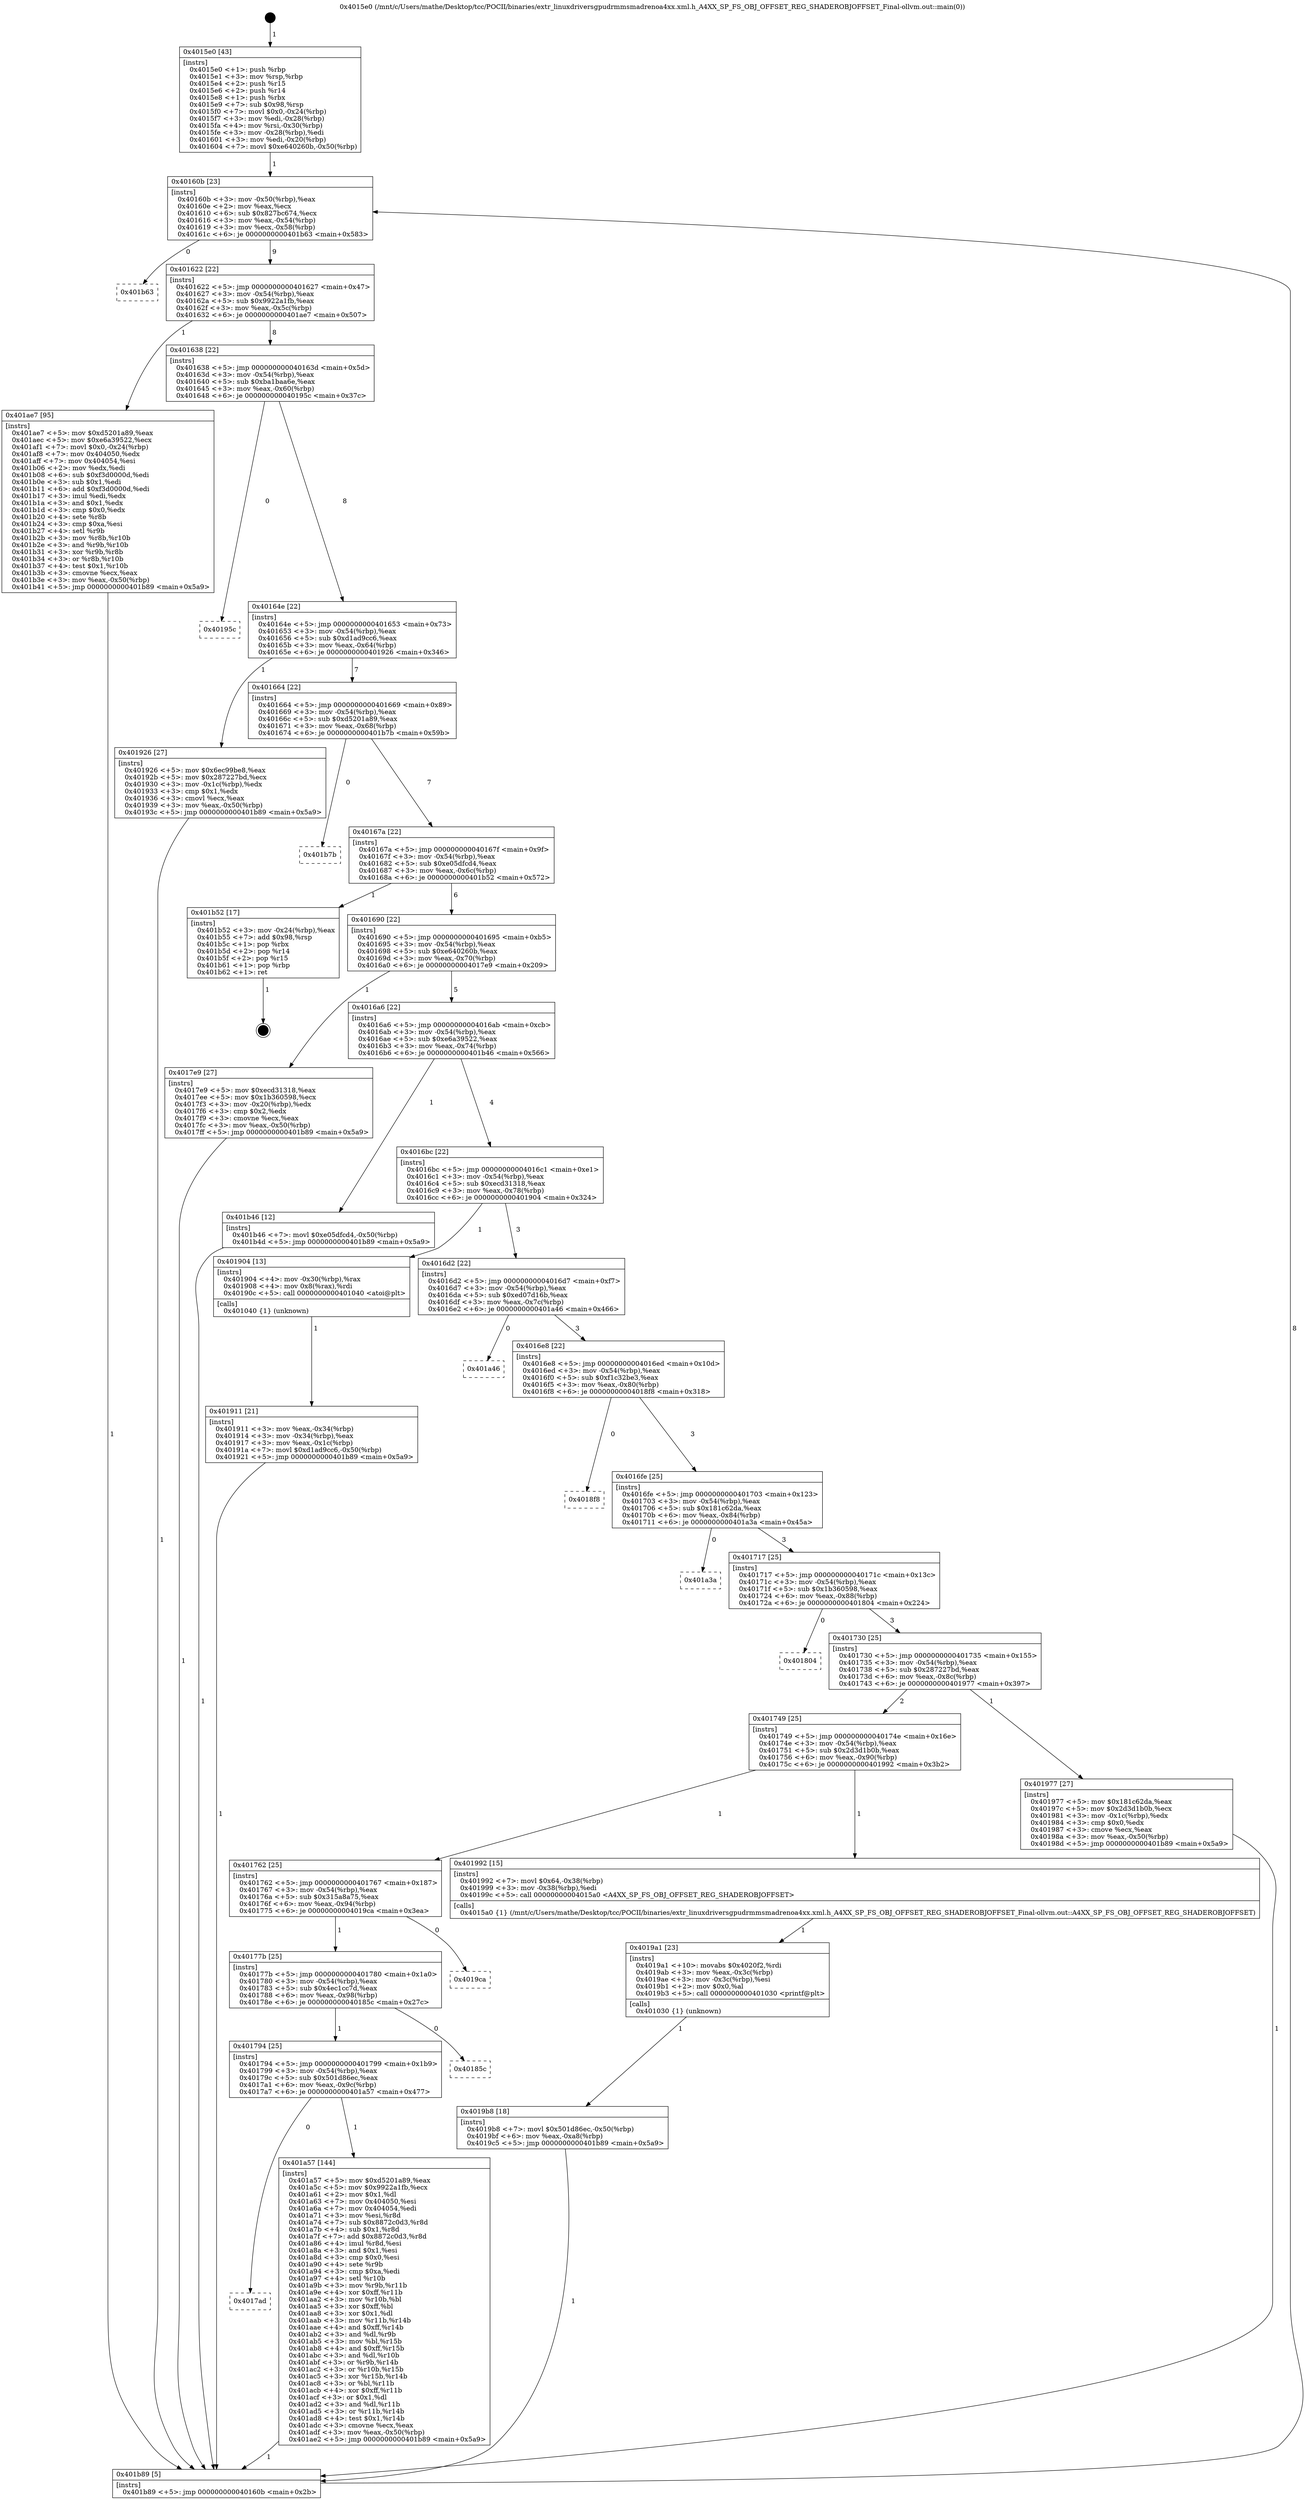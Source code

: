 digraph "0x4015e0" {
  label = "0x4015e0 (/mnt/c/Users/mathe/Desktop/tcc/POCII/binaries/extr_linuxdriversgpudrmmsmadrenoa4xx.xml.h_A4XX_SP_FS_OBJ_OFFSET_REG_SHADEROBJOFFSET_Final-ollvm.out::main(0))"
  labelloc = "t"
  node[shape=record]

  Entry [label="",width=0.3,height=0.3,shape=circle,fillcolor=black,style=filled]
  "0x40160b" [label="{
     0x40160b [23]\l
     | [instrs]\l
     &nbsp;&nbsp;0x40160b \<+3\>: mov -0x50(%rbp),%eax\l
     &nbsp;&nbsp;0x40160e \<+2\>: mov %eax,%ecx\l
     &nbsp;&nbsp;0x401610 \<+6\>: sub $0x827bc674,%ecx\l
     &nbsp;&nbsp;0x401616 \<+3\>: mov %eax,-0x54(%rbp)\l
     &nbsp;&nbsp;0x401619 \<+3\>: mov %ecx,-0x58(%rbp)\l
     &nbsp;&nbsp;0x40161c \<+6\>: je 0000000000401b63 \<main+0x583\>\l
  }"]
  "0x401b63" [label="{
     0x401b63\l
  }", style=dashed]
  "0x401622" [label="{
     0x401622 [22]\l
     | [instrs]\l
     &nbsp;&nbsp;0x401622 \<+5\>: jmp 0000000000401627 \<main+0x47\>\l
     &nbsp;&nbsp;0x401627 \<+3\>: mov -0x54(%rbp),%eax\l
     &nbsp;&nbsp;0x40162a \<+5\>: sub $0x9922a1fb,%eax\l
     &nbsp;&nbsp;0x40162f \<+3\>: mov %eax,-0x5c(%rbp)\l
     &nbsp;&nbsp;0x401632 \<+6\>: je 0000000000401ae7 \<main+0x507\>\l
  }"]
  Exit [label="",width=0.3,height=0.3,shape=circle,fillcolor=black,style=filled,peripheries=2]
  "0x401ae7" [label="{
     0x401ae7 [95]\l
     | [instrs]\l
     &nbsp;&nbsp;0x401ae7 \<+5\>: mov $0xd5201a89,%eax\l
     &nbsp;&nbsp;0x401aec \<+5\>: mov $0xe6a39522,%ecx\l
     &nbsp;&nbsp;0x401af1 \<+7\>: movl $0x0,-0x24(%rbp)\l
     &nbsp;&nbsp;0x401af8 \<+7\>: mov 0x404050,%edx\l
     &nbsp;&nbsp;0x401aff \<+7\>: mov 0x404054,%esi\l
     &nbsp;&nbsp;0x401b06 \<+2\>: mov %edx,%edi\l
     &nbsp;&nbsp;0x401b08 \<+6\>: sub $0xf3d0000d,%edi\l
     &nbsp;&nbsp;0x401b0e \<+3\>: sub $0x1,%edi\l
     &nbsp;&nbsp;0x401b11 \<+6\>: add $0xf3d0000d,%edi\l
     &nbsp;&nbsp;0x401b17 \<+3\>: imul %edi,%edx\l
     &nbsp;&nbsp;0x401b1a \<+3\>: and $0x1,%edx\l
     &nbsp;&nbsp;0x401b1d \<+3\>: cmp $0x0,%edx\l
     &nbsp;&nbsp;0x401b20 \<+4\>: sete %r8b\l
     &nbsp;&nbsp;0x401b24 \<+3\>: cmp $0xa,%esi\l
     &nbsp;&nbsp;0x401b27 \<+4\>: setl %r9b\l
     &nbsp;&nbsp;0x401b2b \<+3\>: mov %r8b,%r10b\l
     &nbsp;&nbsp;0x401b2e \<+3\>: and %r9b,%r10b\l
     &nbsp;&nbsp;0x401b31 \<+3\>: xor %r9b,%r8b\l
     &nbsp;&nbsp;0x401b34 \<+3\>: or %r8b,%r10b\l
     &nbsp;&nbsp;0x401b37 \<+4\>: test $0x1,%r10b\l
     &nbsp;&nbsp;0x401b3b \<+3\>: cmovne %ecx,%eax\l
     &nbsp;&nbsp;0x401b3e \<+3\>: mov %eax,-0x50(%rbp)\l
     &nbsp;&nbsp;0x401b41 \<+5\>: jmp 0000000000401b89 \<main+0x5a9\>\l
  }"]
  "0x401638" [label="{
     0x401638 [22]\l
     | [instrs]\l
     &nbsp;&nbsp;0x401638 \<+5\>: jmp 000000000040163d \<main+0x5d\>\l
     &nbsp;&nbsp;0x40163d \<+3\>: mov -0x54(%rbp),%eax\l
     &nbsp;&nbsp;0x401640 \<+5\>: sub $0xba1baa6e,%eax\l
     &nbsp;&nbsp;0x401645 \<+3\>: mov %eax,-0x60(%rbp)\l
     &nbsp;&nbsp;0x401648 \<+6\>: je 000000000040195c \<main+0x37c\>\l
  }"]
  "0x4017ad" [label="{
     0x4017ad\l
  }", style=dashed]
  "0x40195c" [label="{
     0x40195c\l
  }", style=dashed]
  "0x40164e" [label="{
     0x40164e [22]\l
     | [instrs]\l
     &nbsp;&nbsp;0x40164e \<+5\>: jmp 0000000000401653 \<main+0x73\>\l
     &nbsp;&nbsp;0x401653 \<+3\>: mov -0x54(%rbp),%eax\l
     &nbsp;&nbsp;0x401656 \<+5\>: sub $0xd1ad9cc6,%eax\l
     &nbsp;&nbsp;0x40165b \<+3\>: mov %eax,-0x64(%rbp)\l
     &nbsp;&nbsp;0x40165e \<+6\>: je 0000000000401926 \<main+0x346\>\l
  }"]
  "0x401a57" [label="{
     0x401a57 [144]\l
     | [instrs]\l
     &nbsp;&nbsp;0x401a57 \<+5\>: mov $0xd5201a89,%eax\l
     &nbsp;&nbsp;0x401a5c \<+5\>: mov $0x9922a1fb,%ecx\l
     &nbsp;&nbsp;0x401a61 \<+2\>: mov $0x1,%dl\l
     &nbsp;&nbsp;0x401a63 \<+7\>: mov 0x404050,%esi\l
     &nbsp;&nbsp;0x401a6a \<+7\>: mov 0x404054,%edi\l
     &nbsp;&nbsp;0x401a71 \<+3\>: mov %esi,%r8d\l
     &nbsp;&nbsp;0x401a74 \<+7\>: sub $0x8872c0d3,%r8d\l
     &nbsp;&nbsp;0x401a7b \<+4\>: sub $0x1,%r8d\l
     &nbsp;&nbsp;0x401a7f \<+7\>: add $0x8872c0d3,%r8d\l
     &nbsp;&nbsp;0x401a86 \<+4\>: imul %r8d,%esi\l
     &nbsp;&nbsp;0x401a8a \<+3\>: and $0x1,%esi\l
     &nbsp;&nbsp;0x401a8d \<+3\>: cmp $0x0,%esi\l
     &nbsp;&nbsp;0x401a90 \<+4\>: sete %r9b\l
     &nbsp;&nbsp;0x401a94 \<+3\>: cmp $0xa,%edi\l
     &nbsp;&nbsp;0x401a97 \<+4\>: setl %r10b\l
     &nbsp;&nbsp;0x401a9b \<+3\>: mov %r9b,%r11b\l
     &nbsp;&nbsp;0x401a9e \<+4\>: xor $0xff,%r11b\l
     &nbsp;&nbsp;0x401aa2 \<+3\>: mov %r10b,%bl\l
     &nbsp;&nbsp;0x401aa5 \<+3\>: xor $0xff,%bl\l
     &nbsp;&nbsp;0x401aa8 \<+3\>: xor $0x1,%dl\l
     &nbsp;&nbsp;0x401aab \<+3\>: mov %r11b,%r14b\l
     &nbsp;&nbsp;0x401aae \<+4\>: and $0xff,%r14b\l
     &nbsp;&nbsp;0x401ab2 \<+3\>: and %dl,%r9b\l
     &nbsp;&nbsp;0x401ab5 \<+3\>: mov %bl,%r15b\l
     &nbsp;&nbsp;0x401ab8 \<+4\>: and $0xff,%r15b\l
     &nbsp;&nbsp;0x401abc \<+3\>: and %dl,%r10b\l
     &nbsp;&nbsp;0x401abf \<+3\>: or %r9b,%r14b\l
     &nbsp;&nbsp;0x401ac2 \<+3\>: or %r10b,%r15b\l
     &nbsp;&nbsp;0x401ac5 \<+3\>: xor %r15b,%r14b\l
     &nbsp;&nbsp;0x401ac8 \<+3\>: or %bl,%r11b\l
     &nbsp;&nbsp;0x401acb \<+4\>: xor $0xff,%r11b\l
     &nbsp;&nbsp;0x401acf \<+3\>: or $0x1,%dl\l
     &nbsp;&nbsp;0x401ad2 \<+3\>: and %dl,%r11b\l
     &nbsp;&nbsp;0x401ad5 \<+3\>: or %r11b,%r14b\l
     &nbsp;&nbsp;0x401ad8 \<+4\>: test $0x1,%r14b\l
     &nbsp;&nbsp;0x401adc \<+3\>: cmovne %ecx,%eax\l
     &nbsp;&nbsp;0x401adf \<+3\>: mov %eax,-0x50(%rbp)\l
     &nbsp;&nbsp;0x401ae2 \<+5\>: jmp 0000000000401b89 \<main+0x5a9\>\l
  }"]
  "0x401926" [label="{
     0x401926 [27]\l
     | [instrs]\l
     &nbsp;&nbsp;0x401926 \<+5\>: mov $0x6ec99be8,%eax\l
     &nbsp;&nbsp;0x40192b \<+5\>: mov $0x287227bd,%ecx\l
     &nbsp;&nbsp;0x401930 \<+3\>: mov -0x1c(%rbp),%edx\l
     &nbsp;&nbsp;0x401933 \<+3\>: cmp $0x1,%edx\l
     &nbsp;&nbsp;0x401936 \<+3\>: cmovl %ecx,%eax\l
     &nbsp;&nbsp;0x401939 \<+3\>: mov %eax,-0x50(%rbp)\l
     &nbsp;&nbsp;0x40193c \<+5\>: jmp 0000000000401b89 \<main+0x5a9\>\l
  }"]
  "0x401664" [label="{
     0x401664 [22]\l
     | [instrs]\l
     &nbsp;&nbsp;0x401664 \<+5\>: jmp 0000000000401669 \<main+0x89\>\l
     &nbsp;&nbsp;0x401669 \<+3\>: mov -0x54(%rbp),%eax\l
     &nbsp;&nbsp;0x40166c \<+5\>: sub $0xd5201a89,%eax\l
     &nbsp;&nbsp;0x401671 \<+3\>: mov %eax,-0x68(%rbp)\l
     &nbsp;&nbsp;0x401674 \<+6\>: je 0000000000401b7b \<main+0x59b\>\l
  }"]
  "0x401794" [label="{
     0x401794 [25]\l
     | [instrs]\l
     &nbsp;&nbsp;0x401794 \<+5\>: jmp 0000000000401799 \<main+0x1b9\>\l
     &nbsp;&nbsp;0x401799 \<+3\>: mov -0x54(%rbp),%eax\l
     &nbsp;&nbsp;0x40179c \<+5\>: sub $0x501d86ec,%eax\l
     &nbsp;&nbsp;0x4017a1 \<+6\>: mov %eax,-0x9c(%rbp)\l
     &nbsp;&nbsp;0x4017a7 \<+6\>: je 0000000000401a57 \<main+0x477\>\l
  }"]
  "0x401b7b" [label="{
     0x401b7b\l
  }", style=dashed]
  "0x40167a" [label="{
     0x40167a [22]\l
     | [instrs]\l
     &nbsp;&nbsp;0x40167a \<+5\>: jmp 000000000040167f \<main+0x9f\>\l
     &nbsp;&nbsp;0x40167f \<+3\>: mov -0x54(%rbp),%eax\l
     &nbsp;&nbsp;0x401682 \<+5\>: sub $0xe05dfcd4,%eax\l
     &nbsp;&nbsp;0x401687 \<+3\>: mov %eax,-0x6c(%rbp)\l
     &nbsp;&nbsp;0x40168a \<+6\>: je 0000000000401b52 \<main+0x572\>\l
  }"]
  "0x40185c" [label="{
     0x40185c\l
  }", style=dashed]
  "0x401b52" [label="{
     0x401b52 [17]\l
     | [instrs]\l
     &nbsp;&nbsp;0x401b52 \<+3\>: mov -0x24(%rbp),%eax\l
     &nbsp;&nbsp;0x401b55 \<+7\>: add $0x98,%rsp\l
     &nbsp;&nbsp;0x401b5c \<+1\>: pop %rbx\l
     &nbsp;&nbsp;0x401b5d \<+2\>: pop %r14\l
     &nbsp;&nbsp;0x401b5f \<+2\>: pop %r15\l
     &nbsp;&nbsp;0x401b61 \<+1\>: pop %rbp\l
     &nbsp;&nbsp;0x401b62 \<+1\>: ret\l
  }"]
  "0x401690" [label="{
     0x401690 [22]\l
     | [instrs]\l
     &nbsp;&nbsp;0x401690 \<+5\>: jmp 0000000000401695 \<main+0xb5\>\l
     &nbsp;&nbsp;0x401695 \<+3\>: mov -0x54(%rbp),%eax\l
     &nbsp;&nbsp;0x401698 \<+5\>: sub $0xe640260b,%eax\l
     &nbsp;&nbsp;0x40169d \<+3\>: mov %eax,-0x70(%rbp)\l
     &nbsp;&nbsp;0x4016a0 \<+6\>: je 00000000004017e9 \<main+0x209\>\l
  }"]
  "0x40177b" [label="{
     0x40177b [25]\l
     | [instrs]\l
     &nbsp;&nbsp;0x40177b \<+5\>: jmp 0000000000401780 \<main+0x1a0\>\l
     &nbsp;&nbsp;0x401780 \<+3\>: mov -0x54(%rbp),%eax\l
     &nbsp;&nbsp;0x401783 \<+5\>: sub $0x4ec1cc7d,%eax\l
     &nbsp;&nbsp;0x401788 \<+6\>: mov %eax,-0x98(%rbp)\l
     &nbsp;&nbsp;0x40178e \<+6\>: je 000000000040185c \<main+0x27c\>\l
  }"]
  "0x4017e9" [label="{
     0x4017e9 [27]\l
     | [instrs]\l
     &nbsp;&nbsp;0x4017e9 \<+5\>: mov $0xecd31318,%eax\l
     &nbsp;&nbsp;0x4017ee \<+5\>: mov $0x1b360598,%ecx\l
     &nbsp;&nbsp;0x4017f3 \<+3\>: mov -0x20(%rbp),%edx\l
     &nbsp;&nbsp;0x4017f6 \<+3\>: cmp $0x2,%edx\l
     &nbsp;&nbsp;0x4017f9 \<+3\>: cmovne %ecx,%eax\l
     &nbsp;&nbsp;0x4017fc \<+3\>: mov %eax,-0x50(%rbp)\l
     &nbsp;&nbsp;0x4017ff \<+5\>: jmp 0000000000401b89 \<main+0x5a9\>\l
  }"]
  "0x4016a6" [label="{
     0x4016a6 [22]\l
     | [instrs]\l
     &nbsp;&nbsp;0x4016a6 \<+5\>: jmp 00000000004016ab \<main+0xcb\>\l
     &nbsp;&nbsp;0x4016ab \<+3\>: mov -0x54(%rbp),%eax\l
     &nbsp;&nbsp;0x4016ae \<+5\>: sub $0xe6a39522,%eax\l
     &nbsp;&nbsp;0x4016b3 \<+3\>: mov %eax,-0x74(%rbp)\l
     &nbsp;&nbsp;0x4016b6 \<+6\>: je 0000000000401b46 \<main+0x566\>\l
  }"]
  "0x401b89" [label="{
     0x401b89 [5]\l
     | [instrs]\l
     &nbsp;&nbsp;0x401b89 \<+5\>: jmp 000000000040160b \<main+0x2b\>\l
  }"]
  "0x4015e0" [label="{
     0x4015e0 [43]\l
     | [instrs]\l
     &nbsp;&nbsp;0x4015e0 \<+1\>: push %rbp\l
     &nbsp;&nbsp;0x4015e1 \<+3\>: mov %rsp,%rbp\l
     &nbsp;&nbsp;0x4015e4 \<+2\>: push %r15\l
     &nbsp;&nbsp;0x4015e6 \<+2\>: push %r14\l
     &nbsp;&nbsp;0x4015e8 \<+1\>: push %rbx\l
     &nbsp;&nbsp;0x4015e9 \<+7\>: sub $0x98,%rsp\l
     &nbsp;&nbsp;0x4015f0 \<+7\>: movl $0x0,-0x24(%rbp)\l
     &nbsp;&nbsp;0x4015f7 \<+3\>: mov %edi,-0x28(%rbp)\l
     &nbsp;&nbsp;0x4015fa \<+4\>: mov %rsi,-0x30(%rbp)\l
     &nbsp;&nbsp;0x4015fe \<+3\>: mov -0x28(%rbp),%edi\l
     &nbsp;&nbsp;0x401601 \<+3\>: mov %edi,-0x20(%rbp)\l
     &nbsp;&nbsp;0x401604 \<+7\>: movl $0xe640260b,-0x50(%rbp)\l
  }"]
  "0x4019ca" [label="{
     0x4019ca\l
  }", style=dashed]
  "0x401b46" [label="{
     0x401b46 [12]\l
     | [instrs]\l
     &nbsp;&nbsp;0x401b46 \<+7\>: movl $0xe05dfcd4,-0x50(%rbp)\l
     &nbsp;&nbsp;0x401b4d \<+5\>: jmp 0000000000401b89 \<main+0x5a9\>\l
  }"]
  "0x4016bc" [label="{
     0x4016bc [22]\l
     | [instrs]\l
     &nbsp;&nbsp;0x4016bc \<+5\>: jmp 00000000004016c1 \<main+0xe1\>\l
     &nbsp;&nbsp;0x4016c1 \<+3\>: mov -0x54(%rbp),%eax\l
     &nbsp;&nbsp;0x4016c4 \<+5\>: sub $0xecd31318,%eax\l
     &nbsp;&nbsp;0x4016c9 \<+3\>: mov %eax,-0x78(%rbp)\l
     &nbsp;&nbsp;0x4016cc \<+6\>: je 0000000000401904 \<main+0x324\>\l
  }"]
  "0x4019b8" [label="{
     0x4019b8 [18]\l
     | [instrs]\l
     &nbsp;&nbsp;0x4019b8 \<+7\>: movl $0x501d86ec,-0x50(%rbp)\l
     &nbsp;&nbsp;0x4019bf \<+6\>: mov %eax,-0xa8(%rbp)\l
     &nbsp;&nbsp;0x4019c5 \<+5\>: jmp 0000000000401b89 \<main+0x5a9\>\l
  }"]
  "0x401904" [label="{
     0x401904 [13]\l
     | [instrs]\l
     &nbsp;&nbsp;0x401904 \<+4\>: mov -0x30(%rbp),%rax\l
     &nbsp;&nbsp;0x401908 \<+4\>: mov 0x8(%rax),%rdi\l
     &nbsp;&nbsp;0x40190c \<+5\>: call 0000000000401040 \<atoi@plt\>\l
     | [calls]\l
     &nbsp;&nbsp;0x401040 \{1\} (unknown)\l
  }"]
  "0x4016d2" [label="{
     0x4016d2 [22]\l
     | [instrs]\l
     &nbsp;&nbsp;0x4016d2 \<+5\>: jmp 00000000004016d7 \<main+0xf7\>\l
     &nbsp;&nbsp;0x4016d7 \<+3\>: mov -0x54(%rbp),%eax\l
     &nbsp;&nbsp;0x4016da \<+5\>: sub $0xed07d16b,%eax\l
     &nbsp;&nbsp;0x4016df \<+3\>: mov %eax,-0x7c(%rbp)\l
     &nbsp;&nbsp;0x4016e2 \<+6\>: je 0000000000401a46 \<main+0x466\>\l
  }"]
  "0x401911" [label="{
     0x401911 [21]\l
     | [instrs]\l
     &nbsp;&nbsp;0x401911 \<+3\>: mov %eax,-0x34(%rbp)\l
     &nbsp;&nbsp;0x401914 \<+3\>: mov -0x34(%rbp),%eax\l
     &nbsp;&nbsp;0x401917 \<+3\>: mov %eax,-0x1c(%rbp)\l
     &nbsp;&nbsp;0x40191a \<+7\>: movl $0xd1ad9cc6,-0x50(%rbp)\l
     &nbsp;&nbsp;0x401921 \<+5\>: jmp 0000000000401b89 \<main+0x5a9\>\l
  }"]
  "0x4019a1" [label="{
     0x4019a1 [23]\l
     | [instrs]\l
     &nbsp;&nbsp;0x4019a1 \<+10\>: movabs $0x4020f2,%rdi\l
     &nbsp;&nbsp;0x4019ab \<+3\>: mov %eax,-0x3c(%rbp)\l
     &nbsp;&nbsp;0x4019ae \<+3\>: mov -0x3c(%rbp),%esi\l
     &nbsp;&nbsp;0x4019b1 \<+2\>: mov $0x0,%al\l
     &nbsp;&nbsp;0x4019b3 \<+5\>: call 0000000000401030 \<printf@plt\>\l
     | [calls]\l
     &nbsp;&nbsp;0x401030 \{1\} (unknown)\l
  }"]
  "0x401a46" [label="{
     0x401a46\l
  }", style=dashed]
  "0x4016e8" [label="{
     0x4016e8 [22]\l
     | [instrs]\l
     &nbsp;&nbsp;0x4016e8 \<+5\>: jmp 00000000004016ed \<main+0x10d\>\l
     &nbsp;&nbsp;0x4016ed \<+3\>: mov -0x54(%rbp),%eax\l
     &nbsp;&nbsp;0x4016f0 \<+5\>: sub $0xf1c32be3,%eax\l
     &nbsp;&nbsp;0x4016f5 \<+3\>: mov %eax,-0x80(%rbp)\l
     &nbsp;&nbsp;0x4016f8 \<+6\>: je 00000000004018f8 \<main+0x318\>\l
  }"]
  "0x401762" [label="{
     0x401762 [25]\l
     | [instrs]\l
     &nbsp;&nbsp;0x401762 \<+5\>: jmp 0000000000401767 \<main+0x187\>\l
     &nbsp;&nbsp;0x401767 \<+3\>: mov -0x54(%rbp),%eax\l
     &nbsp;&nbsp;0x40176a \<+5\>: sub $0x315a8a75,%eax\l
     &nbsp;&nbsp;0x40176f \<+6\>: mov %eax,-0x94(%rbp)\l
     &nbsp;&nbsp;0x401775 \<+6\>: je 00000000004019ca \<main+0x3ea\>\l
  }"]
  "0x4018f8" [label="{
     0x4018f8\l
  }", style=dashed]
  "0x4016fe" [label="{
     0x4016fe [25]\l
     | [instrs]\l
     &nbsp;&nbsp;0x4016fe \<+5\>: jmp 0000000000401703 \<main+0x123\>\l
     &nbsp;&nbsp;0x401703 \<+3\>: mov -0x54(%rbp),%eax\l
     &nbsp;&nbsp;0x401706 \<+5\>: sub $0x181c62da,%eax\l
     &nbsp;&nbsp;0x40170b \<+6\>: mov %eax,-0x84(%rbp)\l
     &nbsp;&nbsp;0x401711 \<+6\>: je 0000000000401a3a \<main+0x45a\>\l
  }"]
  "0x401992" [label="{
     0x401992 [15]\l
     | [instrs]\l
     &nbsp;&nbsp;0x401992 \<+7\>: movl $0x64,-0x38(%rbp)\l
     &nbsp;&nbsp;0x401999 \<+3\>: mov -0x38(%rbp),%edi\l
     &nbsp;&nbsp;0x40199c \<+5\>: call 00000000004015a0 \<A4XX_SP_FS_OBJ_OFFSET_REG_SHADEROBJOFFSET\>\l
     | [calls]\l
     &nbsp;&nbsp;0x4015a0 \{1\} (/mnt/c/Users/mathe/Desktop/tcc/POCII/binaries/extr_linuxdriversgpudrmmsmadrenoa4xx.xml.h_A4XX_SP_FS_OBJ_OFFSET_REG_SHADEROBJOFFSET_Final-ollvm.out::A4XX_SP_FS_OBJ_OFFSET_REG_SHADEROBJOFFSET)\l
  }"]
  "0x401a3a" [label="{
     0x401a3a\l
  }", style=dashed]
  "0x401717" [label="{
     0x401717 [25]\l
     | [instrs]\l
     &nbsp;&nbsp;0x401717 \<+5\>: jmp 000000000040171c \<main+0x13c\>\l
     &nbsp;&nbsp;0x40171c \<+3\>: mov -0x54(%rbp),%eax\l
     &nbsp;&nbsp;0x40171f \<+5\>: sub $0x1b360598,%eax\l
     &nbsp;&nbsp;0x401724 \<+6\>: mov %eax,-0x88(%rbp)\l
     &nbsp;&nbsp;0x40172a \<+6\>: je 0000000000401804 \<main+0x224\>\l
  }"]
  "0x401749" [label="{
     0x401749 [25]\l
     | [instrs]\l
     &nbsp;&nbsp;0x401749 \<+5\>: jmp 000000000040174e \<main+0x16e\>\l
     &nbsp;&nbsp;0x40174e \<+3\>: mov -0x54(%rbp),%eax\l
     &nbsp;&nbsp;0x401751 \<+5\>: sub $0x2d3d1b0b,%eax\l
     &nbsp;&nbsp;0x401756 \<+6\>: mov %eax,-0x90(%rbp)\l
     &nbsp;&nbsp;0x40175c \<+6\>: je 0000000000401992 \<main+0x3b2\>\l
  }"]
  "0x401804" [label="{
     0x401804\l
  }", style=dashed]
  "0x401730" [label="{
     0x401730 [25]\l
     | [instrs]\l
     &nbsp;&nbsp;0x401730 \<+5\>: jmp 0000000000401735 \<main+0x155\>\l
     &nbsp;&nbsp;0x401735 \<+3\>: mov -0x54(%rbp),%eax\l
     &nbsp;&nbsp;0x401738 \<+5\>: sub $0x287227bd,%eax\l
     &nbsp;&nbsp;0x40173d \<+6\>: mov %eax,-0x8c(%rbp)\l
     &nbsp;&nbsp;0x401743 \<+6\>: je 0000000000401977 \<main+0x397\>\l
  }"]
  "0x401977" [label="{
     0x401977 [27]\l
     | [instrs]\l
     &nbsp;&nbsp;0x401977 \<+5\>: mov $0x181c62da,%eax\l
     &nbsp;&nbsp;0x40197c \<+5\>: mov $0x2d3d1b0b,%ecx\l
     &nbsp;&nbsp;0x401981 \<+3\>: mov -0x1c(%rbp),%edx\l
     &nbsp;&nbsp;0x401984 \<+3\>: cmp $0x0,%edx\l
     &nbsp;&nbsp;0x401987 \<+3\>: cmove %ecx,%eax\l
     &nbsp;&nbsp;0x40198a \<+3\>: mov %eax,-0x50(%rbp)\l
     &nbsp;&nbsp;0x40198d \<+5\>: jmp 0000000000401b89 \<main+0x5a9\>\l
  }"]
  Entry -> "0x4015e0" [label=" 1"]
  "0x40160b" -> "0x401b63" [label=" 0"]
  "0x40160b" -> "0x401622" [label=" 9"]
  "0x401b52" -> Exit [label=" 1"]
  "0x401622" -> "0x401ae7" [label=" 1"]
  "0x401622" -> "0x401638" [label=" 8"]
  "0x401b46" -> "0x401b89" [label=" 1"]
  "0x401638" -> "0x40195c" [label=" 0"]
  "0x401638" -> "0x40164e" [label=" 8"]
  "0x401ae7" -> "0x401b89" [label=" 1"]
  "0x40164e" -> "0x401926" [label=" 1"]
  "0x40164e" -> "0x401664" [label=" 7"]
  "0x401a57" -> "0x401b89" [label=" 1"]
  "0x401664" -> "0x401b7b" [label=" 0"]
  "0x401664" -> "0x40167a" [label=" 7"]
  "0x401794" -> "0x401a57" [label=" 1"]
  "0x40167a" -> "0x401b52" [label=" 1"]
  "0x40167a" -> "0x401690" [label=" 6"]
  "0x401794" -> "0x4017ad" [label=" 0"]
  "0x401690" -> "0x4017e9" [label=" 1"]
  "0x401690" -> "0x4016a6" [label=" 5"]
  "0x4017e9" -> "0x401b89" [label=" 1"]
  "0x4015e0" -> "0x40160b" [label=" 1"]
  "0x401b89" -> "0x40160b" [label=" 8"]
  "0x40177b" -> "0x40185c" [label=" 0"]
  "0x4016a6" -> "0x401b46" [label=" 1"]
  "0x4016a6" -> "0x4016bc" [label=" 4"]
  "0x40177b" -> "0x401794" [label=" 1"]
  "0x4016bc" -> "0x401904" [label=" 1"]
  "0x4016bc" -> "0x4016d2" [label=" 3"]
  "0x401904" -> "0x401911" [label=" 1"]
  "0x401911" -> "0x401b89" [label=" 1"]
  "0x401926" -> "0x401b89" [label=" 1"]
  "0x401762" -> "0x4019ca" [label=" 0"]
  "0x4016d2" -> "0x401a46" [label=" 0"]
  "0x4016d2" -> "0x4016e8" [label=" 3"]
  "0x401762" -> "0x40177b" [label=" 1"]
  "0x4016e8" -> "0x4018f8" [label=" 0"]
  "0x4016e8" -> "0x4016fe" [label=" 3"]
  "0x4019b8" -> "0x401b89" [label=" 1"]
  "0x4016fe" -> "0x401a3a" [label=" 0"]
  "0x4016fe" -> "0x401717" [label=" 3"]
  "0x4019a1" -> "0x4019b8" [label=" 1"]
  "0x401717" -> "0x401804" [label=" 0"]
  "0x401717" -> "0x401730" [label=" 3"]
  "0x401749" -> "0x401762" [label=" 1"]
  "0x401730" -> "0x401977" [label=" 1"]
  "0x401730" -> "0x401749" [label=" 2"]
  "0x401977" -> "0x401b89" [label=" 1"]
  "0x401992" -> "0x4019a1" [label=" 1"]
  "0x401749" -> "0x401992" [label=" 1"]
}
